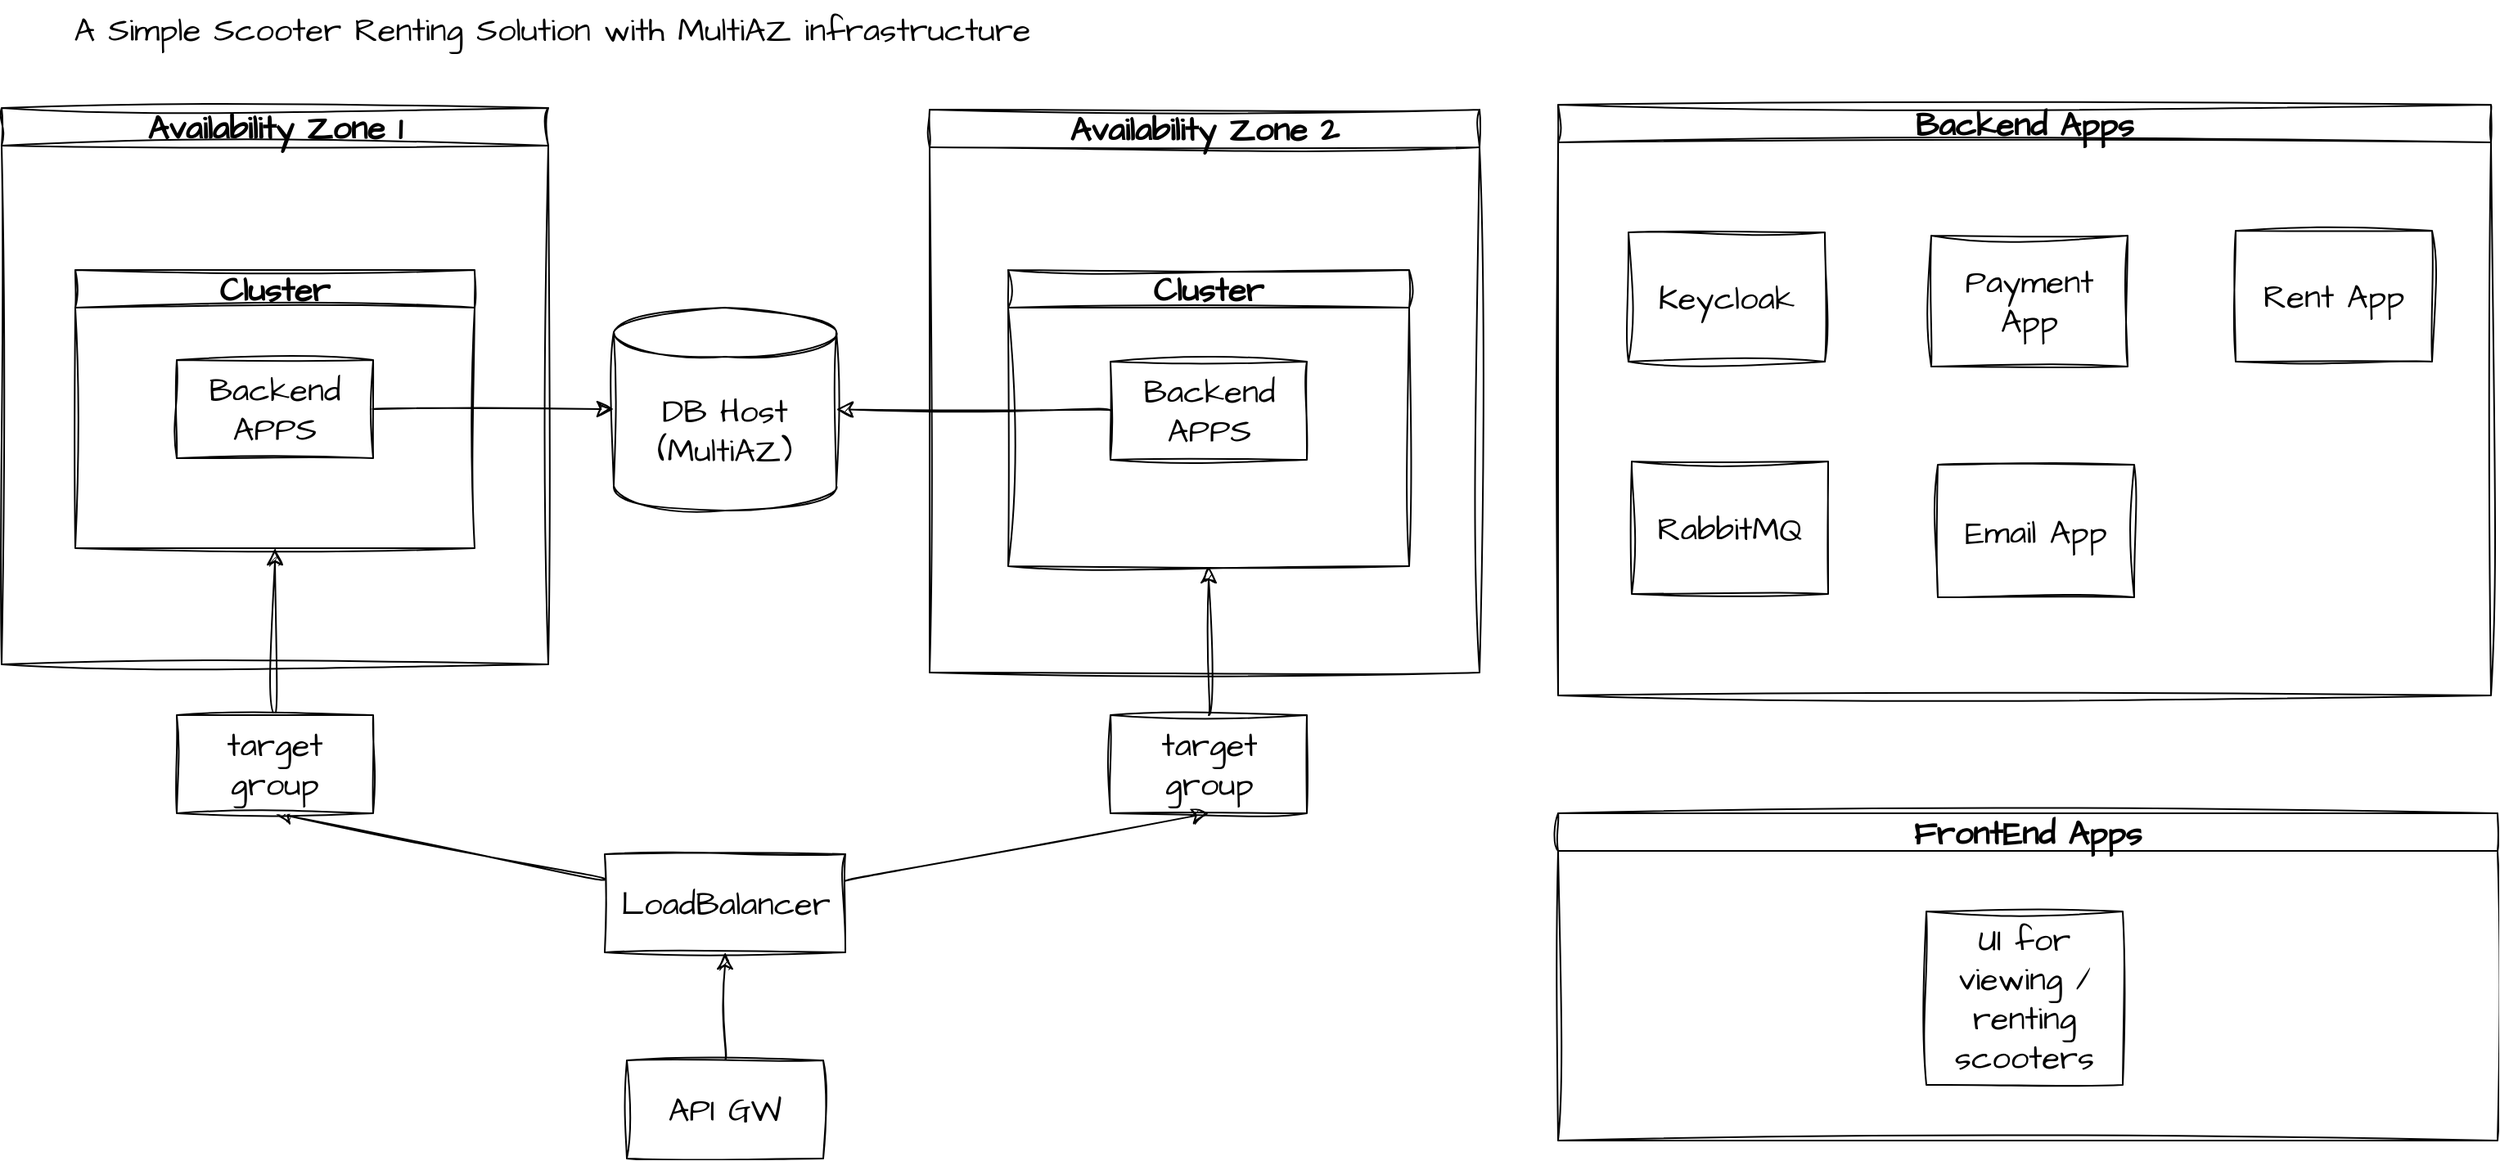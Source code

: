 <mxfile version="22.1.11" type="device">
  <diagram name="Page-1" id="KbigeE1vw1PCUcF9p_9e">
    <mxGraphModel dx="1296" dy="475" grid="0" gridSize="10" guides="1" tooltips="1" connect="1" arrows="1" fold="1" page="0" pageScale="1" pageWidth="827" pageHeight="1169" math="0" shadow="0">
      <root>
        <mxCell id="0" />
        <mxCell id="1" parent="0" />
        <mxCell id="kelY_Fj9Jdq7wEPftPaH-45" style="edgeStyle=none;curved=1;rounded=0;sketch=1;hachureGap=4;jiggle=2;curveFitting=1;orthogonalLoop=1;jettySize=auto;html=1;entryX=0.5;entryY=1;entryDx=0;entryDy=0;fontFamily=Architects Daughter;fontSource=https%3A%2F%2Ffonts.googleapis.com%2Fcss%3Ffamily%3DArchitects%2BDaughter;fontSize=16;startSize=8;endSize=8;" parent="1" source="kelY_Fj9Jdq7wEPftPaH-14" target="kelY_Fj9Jdq7wEPftPaH-43" edge="1">
          <mxGeometry relative="1" as="geometry" />
        </mxCell>
        <mxCell id="kelY_Fj9Jdq7wEPftPaH-46" style="edgeStyle=none;curved=1;rounded=0;sketch=1;hachureGap=4;jiggle=2;curveFitting=1;orthogonalLoop=1;jettySize=auto;html=1;entryX=0.5;entryY=1;entryDx=0;entryDy=0;fontFamily=Architects Daughter;fontSource=https%3A%2F%2Ffonts.googleapis.com%2Fcss%3Ffamily%3DArchitects%2BDaughter;fontSize=16;startSize=8;endSize=8;" parent="1" source="kelY_Fj9Jdq7wEPftPaH-14" target="kelY_Fj9Jdq7wEPftPaH-44" edge="1">
          <mxGeometry relative="1" as="geometry" />
        </mxCell>
        <mxCell id="kelY_Fj9Jdq7wEPftPaH-14" value="LoadBalancer" style="rounded=0;whiteSpace=wrap;html=1;sketch=1;hachureGap=4;jiggle=2;curveFitting=1;fontFamily=Architects Daughter;fontSource=https%3A%2F%2Ffonts.googleapis.com%2Fcss%3Ffamily%3DArchitects%2BDaughter;fontSize=20;" parent="1" vertex="1">
          <mxGeometry x="130.5" y="596" width="147" height="60" as="geometry" />
        </mxCell>
        <mxCell id="kelY_Fj9Jdq7wEPftPaH-23" style="edgeStyle=none;curved=1;rounded=0;sketch=1;hachureGap=4;jiggle=2;curveFitting=1;orthogonalLoop=1;jettySize=auto;html=1;exitX=0.5;exitY=0;exitDx=0;exitDy=0;fontFamily=Architects Daughter;fontSource=https%3A%2F%2Ffonts.googleapis.com%2Fcss%3Ffamily%3DArchitects%2BDaughter;fontSize=16;startSize=8;endSize=8;" parent="1" source="kelY_Fj9Jdq7wEPftPaH-14" target="kelY_Fj9Jdq7wEPftPaH-14" edge="1">
          <mxGeometry relative="1" as="geometry" />
        </mxCell>
        <mxCell id="kelY_Fj9Jdq7wEPftPaH-8" value="DB Host (MultiAZ)" style="shape=cylinder3;whiteSpace=wrap;html=1;boundedLbl=1;backgroundOutline=1;size=15;sketch=1;hachureGap=4;jiggle=2;curveFitting=1;fontFamily=Architects Daughter;fontSource=https%3A%2F%2Ffonts.googleapis.com%2Fcss%3Ffamily%3DArchitects%2BDaughter;fontSize=20;" parent="1" vertex="1">
          <mxGeometry x="136" y="262" width="136" height="124" as="geometry" />
        </mxCell>
        <mxCell id="kelY_Fj9Jdq7wEPftPaH-58" style="edgeStyle=none;curved=1;rounded=0;sketch=1;hachureGap=4;jiggle=2;curveFitting=1;orthogonalLoop=1;jettySize=auto;html=1;entryX=0.5;entryY=1;entryDx=0;entryDy=0;fontFamily=Architects Daughter;fontSource=https%3A%2F%2Ffonts.googleapis.com%2Fcss%3Ffamily%3DArchitects%2BDaughter;fontSize=16;startSize=8;endSize=8;" parent="1" source="kelY_Fj9Jdq7wEPftPaH-43" target="kelY_Fj9Jdq7wEPftPaH-52" edge="1">
          <mxGeometry relative="1" as="geometry" />
        </mxCell>
        <mxCell id="kelY_Fj9Jdq7wEPftPaH-43" value="target group" style="rounded=0;whiteSpace=wrap;html=1;sketch=1;hachureGap=4;jiggle=2;curveFitting=1;fontFamily=Architects Daughter;fontSource=https%3A%2F%2Ffonts.googleapis.com%2Fcss%3Ffamily%3DArchitects%2BDaughter;fontSize=20;" parent="1" vertex="1">
          <mxGeometry x="-131" y="511" width="120" height="60" as="geometry" />
        </mxCell>
        <mxCell id="kelY_Fj9Jdq7wEPftPaH-59" style="edgeStyle=none;curved=1;rounded=0;sketch=1;hachureGap=4;jiggle=2;curveFitting=1;orthogonalLoop=1;jettySize=auto;html=1;entryX=0.5;entryY=1;entryDx=0;entryDy=0;fontFamily=Architects Daughter;fontSource=https%3A%2F%2Ffonts.googleapis.com%2Fcss%3Ffamily%3DArchitects%2BDaughter;fontSize=16;startSize=8;endSize=8;" parent="1" source="kelY_Fj9Jdq7wEPftPaH-44" target="kelY_Fj9Jdq7wEPftPaH-55" edge="1">
          <mxGeometry relative="1" as="geometry" />
        </mxCell>
        <mxCell id="kelY_Fj9Jdq7wEPftPaH-44" value="target group" style="rounded=0;whiteSpace=wrap;html=1;sketch=1;hachureGap=4;jiggle=2;curveFitting=1;fontFamily=Architects Daughter;fontSource=https%3A%2F%2Ffonts.googleapis.com%2Fcss%3Ffamily%3DArchitects%2BDaughter;fontSize=20;" parent="1" vertex="1">
          <mxGeometry x="439.5" y="511" width="120" height="60" as="geometry" />
        </mxCell>
        <mxCell id="kelY_Fj9Jdq7wEPftPaH-48" value="Availability Zone 1" style="swimlane;whiteSpace=wrap;html=1;sketch=1;hachureGap=4;jiggle=2;curveFitting=1;fontFamily=Architects Daughter;fontSource=https%3A%2F%2Ffonts.googleapis.com%2Fcss%3Ffamily%3DArchitects%2BDaughter;fontSize=20;" parent="1" vertex="1">
          <mxGeometry x="-238" y="140" width="334" height="340" as="geometry" />
        </mxCell>
        <mxCell id="kelY_Fj9Jdq7wEPftPaH-52" value="Cluster" style="swimlane;whiteSpace=wrap;html=1;sketch=1;hachureGap=4;jiggle=2;curveFitting=1;fontFamily=Architects Daughter;fontSource=https%3A%2F%2Ffonts.googleapis.com%2Fcss%3Ffamily%3DArchitects%2BDaughter;fontSize=20;" parent="kelY_Fj9Jdq7wEPftPaH-48" vertex="1">
          <mxGeometry x="45" y="99" width="244" height="170" as="geometry" />
        </mxCell>
        <mxCell id="kelY_Fj9Jdq7wEPftPaH-56" value="Backend APPS" style="rounded=0;whiteSpace=wrap;html=1;sketch=1;hachureGap=4;jiggle=2;curveFitting=1;fontFamily=Architects Daughter;fontSource=https%3A%2F%2Ffonts.googleapis.com%2Fcss%3Ffamily%3DArchitects%2BDaughter;fontSize=20;" parent="kelY_Fj9Jdq7wEPftPaH-52" vertex="1">
          <mxGeometry x="62" y="55" width="120" height="60" as="geometry" />
        </mxCell>
        <mxCell id="kelY_Fj9Jdq7wEPftPaH-54" value="Availability Zone 2" style="swimlane;whiteSpace=wrap;html=1;sketch=1;hachureGap=4;jiggle=2;curveFitting=1;fontFamily=Architects Daughter;fontSource=https%3A%2F%2Ffonts.googleapis.com%2Fcss%3Ffamily%3DArchitects%2BDaughter;fontSize=20;" parent="1" vertex="1">
          <mxGeometry x="329" y="141" width="336" height="344" as="geometry" />
        </mxCell>
        <mxCell id="kelY_Fj9Jdq7wEPftPaH-55" value="Cluster" style="swimlane;whiteSpace=wrap;html=1;sketch=1;hachureGap=4;jiggle=2;curveFitting=1;fontFamily=Architects Daughter;fontSource=https%3A%2F%2Ffonts.googleapis.com%2Fcss%3Ffamily%3DArchitects%2BDaughter;fontSize=20;" parent="kelY_Fj9Jdq7wEPftPaH-54" vertex="1">
          <mxGeometry x="48" y="98" width="245" height="181" as="geometry" />
        </mxCell>
        <mxCell id="kelY_Fj9Jdq7wEPftPaH-57" value="Backend APPS" style="rounded=0;whiteSpace=wrap;html=1;sketch=1;hachureGap=4;jiggle=2;curveFitting=1;fontFamily=Architects Daughter;fontSource=https%3A%2F%2Ffonts.googleapis.com%2Fcss%3Ffamily%3DArchitects%2BDaughter;fontSize=20;" parent="kelY_Fj9Jdq7wEPftPaH-55" vertex="1">
          <mxGeometry x="62.5" y="56" width="120" height="60" as="geometry" />
        </mxCell>
        <mxCell id="kelY_Fj9Jdq7wEPftPaH-61" style="edgeStyle=none;curved=1;rounded=0;sketch=1;hachureGap=4;jiggle=2;curveFitting=1;orthogonalLoop=1;jettySize=auto;html=1;entryX=0.5;entryY=1;entryDx=0;entryDy=0;fontFamily=Architects Daughter;fontSource=https%3A%2F%2Ffonts.googleapis.com%2Fcss%3Ffamily%3DArchitects%2BDaughter;fontSize=16;startSize=8;endSize=8;" parent="1" source="kelY_Fj9Jdq7wEPftPaH-60" target="kelY_Fj9Jdq7wEPftPaH-14" edge="1">
          <mxGeometry relative="1" as="geometry" />
        </mxCell>
        <mxCell id="kelY_Fj9Jdq7wEPftPaH-60" value="API GW" style="rounded=0;whiteSpace=wrap;html=1;sketch=1;hachureGap=4;jiggle=2;curveFitting=1;fontFamily=Architects Daughter;fontSource=https%3A%2F%2Ffonts.googleapis.com%2Fcss%3Ffamily%3DArchitects%2BDaughter;fontSize=20;" parent="1" vertex="1">
          <mxGeometry x="144" y="722" width="120" height="60" as="geometry" />
        </mxCell>
        <mxCell id="kelY_Fj9Jdq7wEPftPaH-63" style="edgeStyle=none;curved=1;rounded=0;sketch=1;hachureGap=4;jiggle=2;curveFitting=1;orthogonalLoop=1;jettySize=auto;html=1;fontFamily=Architects Daughter;fontSource=https%3A%2F%2Ffonts.googleapis.com%2Fcss%3Ffamily%3DArchitects%2BDaughter;fontSize=16;startSize=8;endSize=8;" parent="1" source="kelY_Fj9Jdq7wEPftPaH-57" target="kelY_Fj9Jdq7wEPftPaH-8" edge="1">
          <mxGeometry relative="1" as="geometry" />
        </mxCell>
        <mxCell id="kelY_Fj9Jdq7wEPftPaH-64" style="edgeStyle=none;curved=1;rounded=0;sketch=1;hachureGap=4;jiggle=2;curveFitting=1;orthogonalLoop=1;jettySize=auto;html=1;fontFamily=Architects Daughter;fontSource=https%3A%2F%2Ffonts.googleapis.com%2Fcss%3Ffamily%3DArchitects%2BDaughter;fontSize=16;startSize=8;endSize=8;" parent="1" source="kelY_Fj9Jdq7wEPftPaH-56" target="kelY_Fj9Jdq7wEPftPaH-8" edge="1">
          <mxGeometry relative="1" as="geometry" />
        </mxCell>
        <mxCell id="kelY_Fj9Jdq7wEPftPaH-70" value="A Simple Scooter Renting Solution with MultiAZ infrastructure" style="text;html=1;align=center;verticalAlign=middle;resizable=0;points=[];autosize=1;strokeColor=none;fillColor=none;fontSize=20;fontFamily=Architects Daughter;" parent="1" vertex="1">
          <mxGeometry x="-204" y="74" width="603" height="36" as="geometry" />
        </mxCell>
        <mxCell id="Y6TcZ-EqyhL7VvHh9IKG-1" value="Backend Apps" style="swimlane;whiteSpace=wrap;html=1;sketch=1;hachureGap=4;jiggle=2;curveFitting=1;fontFamily=Architects Daughter;fontSource=https%3A%2F%2Ffonts.googleapis.com%2Fcss%3Ffamily%3DArchitects%2BDaughter;fontSize=20;" parent="1" vertex="1">
          <mxGeometry x="713" y="138" width="570" height="361" as="geometry" />
        </mxCell>
        <mxCell id="Y6TcZ-EqyhL7VvHh9IKG-3" value="Payment App" style="rounded=0;whiteSpace=wrap;html=1;sketch=1;hachureGap=4;jiggle=2;curveFitting=1;fontFamily=Architects Daughter;fontSource=https%3A%2F%2Ffonts.googleapis.com%2Fcss%3Ffamily%3DArchitects%2BDaughter;fontSize=20;" parent="Y6TcZ-EqyhL7VvHh9IKG-1" vertex="1">
          <mxGeometry x="228" y="80" width="120" height="80" as="geometry" />
        </mxCell>
        <mxCell id="Y6TcZ-EqyhL7VvHh9IKG-5" value="Rent App" style="rounded=0;whiteSpace=wrap;html=1;sketch=1;hachureGap=4;jiggle=2;curveFitting=1;fontFamily=Architects Daughter;fontSource=https%3A%2F%2Ffonts.googleapis.com%2Fcss%3Ffamily%3DArchitects%2BDaughter;fontSize=20;" parent="Y6TcZ-EqyhL7VvHh9IKG-1" vertex="1">
          <mxGeometry x="414" y="77" width="120" height="80" as="geometry" />
        </mxCell>
        <mxCell id="Y6TcZ-EqyhL7VvHh9IKG-11" value="Keycloak" style="rounded=0;whiteSpace=wrap;html=1;sketch=1;hachureGap=4;jiggle=2;curveFitting=1;fontFamily=Architects Daughter;fontSource=https%3A%2F%2Ffonts.googleapis.com%2Fcss%3Ffamily%3DArchitects%2BDaughter;fontSize=20;" parent="Y6TcZ-EqyhL7VvHh9IKG-1" vertex="1">
          <mxGeometry x="43" y="78" width="120" height="79" as="geometry" />
        </mxCell>
        <mxCell id="IVwbU-JVH3mQhV7LAEjL-3" value="Email App" style="rounded=0;whiteSpace=wrap;html=1;sketch=1;hachureGap=4;jiggle=2;curveFitting=1;fontFamily=Architects Daughter;fontSource=https%3A%2F%2Ffonts.googleapis.com%2Fcss%3Ffamily%3DArchitects%2BDaughter;fontSize=20;" parent="Y6TcZ-EqyhL7VvHh9IKG-1" vertex="1">
          <mxGeometry x="232" y="220" width="120" height="81" as="geometry" />
        </mxCell>
        <mxCell id="IVwbU-JVH3mQhV7LAEjL-2" value="RabbitMQ" style="rounded=0;whiteSpace=wrap;html=1;sketch=1;hachureGap=4;jiggle=2;curveFitting=1;fontFamily=Architects Daughter;fontSource=https%3A%2F%2Ffonts.googleapis.com%2Fcss%3Ffamily%3DArchitects%2BDaughter;fontSize=20;" parent="Y6TcZ-EqyhL7VvHh9IKG-1" vertex="1">
          <mxGeometry x="45" y="218" width="120" height="81" as="geometry" />
        </mxCell>
        <mxCell id="Y6TcZ-EqyhL7VvHh9IKG-7" value="FrontEnd Apps" style="swimlane;whiteSpace=wrap;html=1;sketch=1;hachureGap=4;jiggle=2;curveFitting=1;fontFamily=Architects Daughter;fontSource=https%3A%2F%2Ffonts.googleapis.com%2Fcss%3Ffamily%3DArchitects%2BDaughter;fontSize=20;" parent="1" vertex="1">
          <mxGeometry x="713" y="571" width="574" height="200" as="geometry" />
        </mxCell>
        <mxCell id="Y6TcZ-EqyhL7VvHh9IKG-8" value="UI for viewing / renting scooters" style="rounded=0;whiteSpace=wrap;html=1;sketch=1;hachureGap=4;jiggle=2;curveFitting=1;fontFamily=Architects Daughter;fontSource=https%3A%2F%2Ffonts.googleapis.com%2Fcss%3Ffamily%3DArchitects%2BDaughter;fontSize=20;" parent="Y6TcZ-EqyhL7VvHh9IKG-7" vertex="1">
          <mxGeometry x="225" y="60" width="120" height="106" as="geometry" />
        </mxCell>
      </root>
    </mxGraphModel>
  </diagram>
</mxfile>
